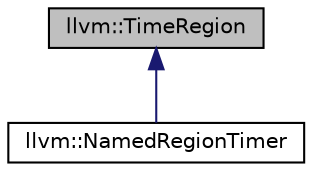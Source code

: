 digraph "llvm::TimeRegion"
{
 // LATEX_PDF_SIZE
  bgcolor="transparent";
  edge [fontname="Helvetica",fontsize="10",labelfontname="Helvetica",labelfontsize="10"];
  node [fontname="Helvetica",fontsize="10",shape="box"];
  Node1 [label="llvm::TimeRegion",height=0.2,width=0.4,color="black", fillcolor="grey75", style="filled", fontcolor="black",tooltip="The TimeRegion class is used as a helper class to call the startTimer() and stopTimer() methods of th..."];
  Node1 -> Node2 [dir="back",color="midnightblue",fontsize="10",style="solid",fontname="Helvetica"];
  Node2 [label="llvm::NamedRegionTimer",height=0.2,width=0.4,color="black",URL="$structllvm_1_1NamedRegionTimer.html",tooltip="This class is basically a combination of TimeRegion and Timer."];
}
